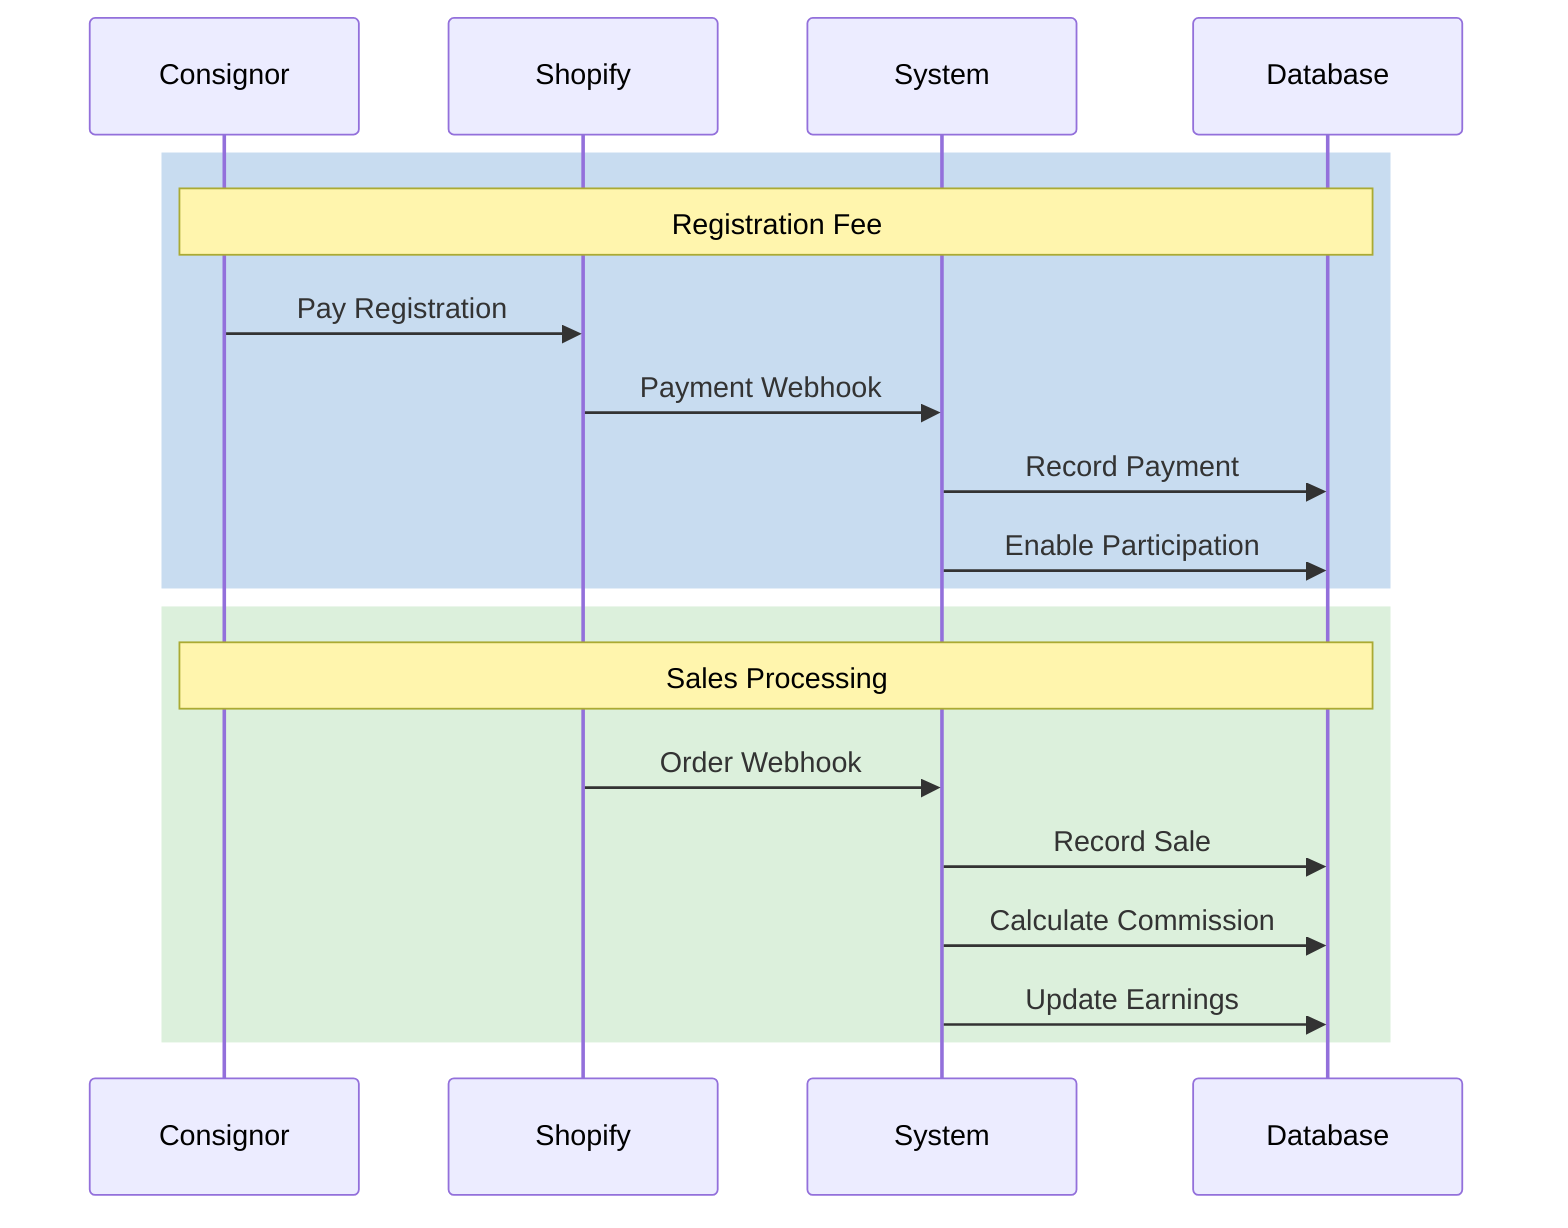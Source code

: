 sequenceDiagram
    participant C as Consignor
    participant S as Shopify
    participant API as System
    participant DB as Database
    
    rect rgb(200, 220, 240)
        Note over C,DB: Registration Fee
        C->>S: Pay Registration
        S->>API: Payment Webhook
        API->>DB: Record Payment
        API->>DB: Enable Participation
    end
    
    rect rgb(220, 240, 220)
        Note over C,DB: Sales Processing
        S->>API: Order Webhook
        API->>DB: Record Sale
        API->>DB: Calculate Commission
        API->>DB: Update Earnings
    end